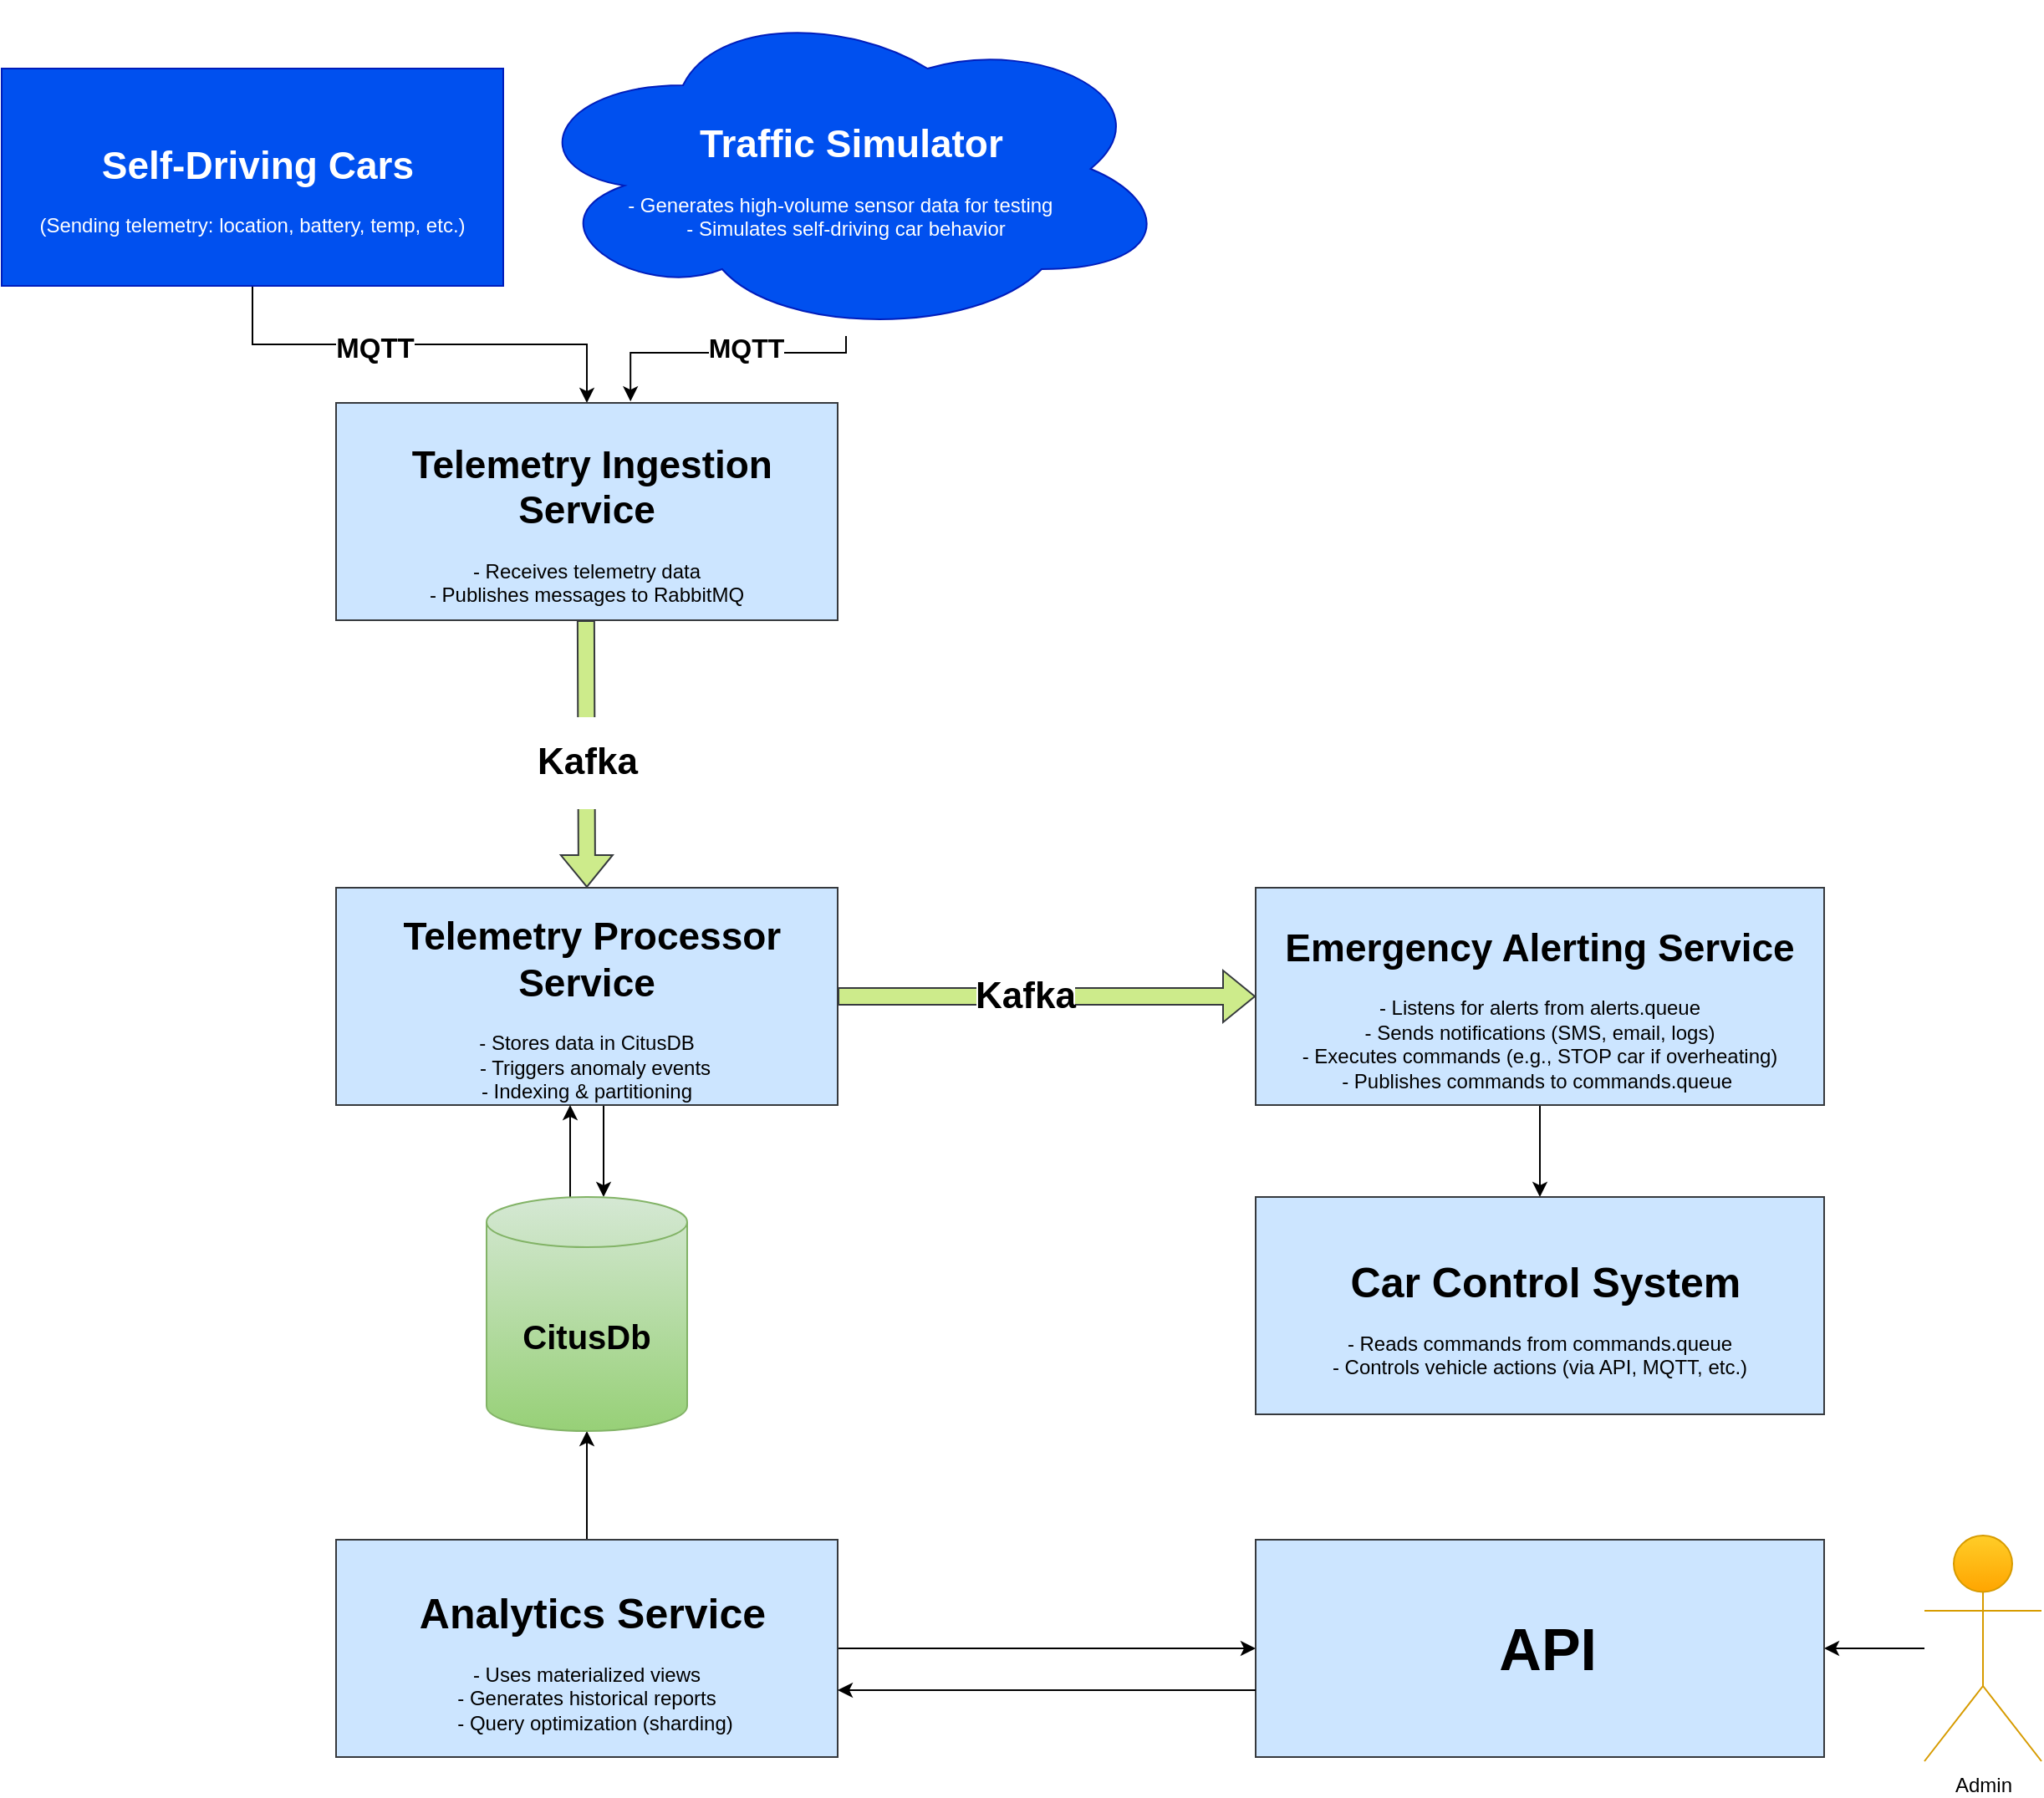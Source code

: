 <mxfile version="26.1.3">
  <diagram name="Overview" id="d5gEy8-BLkr8adyJ2Oli">
    <mxGraphModel dx="1530" dy="904" grid="1" gridSize="10" guides="1" tooltips="1" connect="1" arrows="1" fold="1" page="1" pageScale="1" pageWidth="827" pageHeight="1169" math="0" shadow="0">
      <root>
        <mxCell id="0" />
        <mxCell id="1" parent="0" />
        <mxCell id="CfH5yJDIyVk5vHO6dM0E-5" value="" style="edgeStyle=orthogonalEdgeStyle;rounded=0;orthogonalLoop=1;jettySize=auto;html=1;" parent="1" source="CfH5yJDIyVk5vHO6dM0E-2" target="CfH5yJDIyVk5vHO6dM0E-4" edge="1">
          <mxGeometry relative="1" as="geometry" />
        </mxCell>
        <mxCell id="wO8aZNIX2LMmA1Gr4mB2-2" value="&lt;h2&gt;MQTT&lt;/h2&gt;" style="edgeLabel;html=1;align=center;verticalAlign=middle;resizable=0;points=[];" parent="CfH5yJDIyVk5vHO6dM0E-5" vertex="1" connectable="0">
          <mxGeometry x="-0.2" y="-2" relative="1" as="geometry">
            <mxPoint as="offset" />
          </mxGeometry>
        </mxCell>
        <mxCell id="CfH5yJDIyVk5vHO6dM0E-2" value="&lt;h2&gt;&lt;font style=&quot;font-size: 23px;&quot;&gt;&amp;nbsp;Self-Driving Cars&lt;/font&gt;&lt;/h2&gt;&amp;nbsp;(Sending telemetry: location, battery, temp, etc.)&amp;nbsp;" style="rounded=0;whiteSpace=wrap;html=1;fillColor=#0050ef;fontColor=#ffffff;strokeColor=#001DBC;" parent="1" vertex="1">
          <mxGeometry x="110" y="50" width="300" height="130" as="geometry" />
        </mxCell>
        <mxCell id="CfH5yJDIyVk5vHO6dM0E-4" value="&lt;h2&gt;&lt;font style=&quot;font-size: 23px;&quot;&gt;&amp;nbsp;Telemetry Ingestion Service&lt;/font&gt;&lt;/h2&gt;- Receives telemetry data&lt;div&gt;-&amp;nbsp;Publishes messages to RabbitMQ&lt;/div&gt;" style="rounded=0;whiteSpace=wrap;html=1;fillColor=#cce5ff;strokeColor=#36393d;" parent="1" vertex="1">
          <mxGeometry x="310" y="250" width="300" height="130" as="geometry" />
        </mxCell>
        <mxCell id="CfH5yJDIyVk5vHO6dM0E-8" value="&lt;h2&gt;&lt;font style=&quot;font-size: 23px;&quot;&gt;&amp;nbsp;Traffic Simulator&lt;/font&gt;&lt;/h2&gt;- Generates high-volume sensor data for testing&amp;nbsp;&amp;nbsp;&lt;br&gt;- Simulates self-driving car behavior" style="ellipse;shape=cloud;whiteSpace=wrap;html=1;fillColor=#0050ef;strokeColor=#001DBC;fontColor=#ffffff;" parent="1" vertex="1">
          <mxGeometry x="420" y="10" width="390" height="200" as="geometry" />
        </mxCell>
        <mxCell id="iwOI1-6Wy1DFqGVwUgVn-3" value="" style="edgeStyle=orthogonalEdgeStyle;rounded=0;orthogonalLoop=1;jettySize=auto;html=1;" parent="1" source="CfH5yJDIyVk5vHO6dM0E-10" target="iwOI1-6Wy1DFqGVwUgVn-1" edge="1">
          <mxGeometry relative="1" as="geometry">
            <Array as="points">
              <mxPoint x="470" y="700" />
              <mxPoint x="470" y="700" />
            </Array>
          </mxGeometry>
        </mxCell>
        <mxCell id="CfH5yJDIyVk5vHO6dM0E-10" value="&lt;h2&gt;&lt;font style=&quot;font-size: 23px;&quot;&gt;&amp;nbsp;Telemetry Processor Service&lt;/font&gt;&lt;/h2&gt;&lt;div&gt;- Stores data in CitusDB&lt;/div&gt;&lt;div&gt;&amp;nbsp; &amp;nbsp;- Triggers anomaly events&lt;/div&gt;&lt;div&gt;- Indexing &amp;amp; partitioning&lt;/div&gt;" style="rounded=0;whiteSpace=wrap;html=1;fillColor=#cce5ff;strokeColor=#36393d;" parent="1" vertex="1">
          <mxGeometry x="310" y="540" width="300" height="130" as="geometry" />
        </mxCell>
        <mxCell id="iwOI1-6Wy1DFqGVwUgVn-4" value="" style="edgeStyle=orthogonalEdgeStyle;rounded=0;orthogonalLoop=1;jettySize=auto;html=1;" parent="1" source="CfH5yJDIyVk5vHO6dM0E-12" target="iwOI1-6Wy1DFqGVwUgVn-1" edge="1">
          <mxGeometry relative="1" as="geometry" />
        </mxCell>
        <mxCell id="U6AiqkIEml8v_UB4YjZV-4" style="edgeStyle=orthogonalEdgeStyle;rounded=0;orthogonalLoop=1;jettySize=auto;html=1;entryX=0;entryY=0.5;entryDx=0;entryDy=0;" edge="1" parent="1" source="CfH5yJDIyVk5vHO6dM0E-12" target="iwOI1-6Wy1DFqGVwUgVn-9">
          <mxGeometry relative="1" as="geometry" />
        </mxCell>
        <mxCell id="CfH5yJDIyVk5vHO6dM0E-12" value="&lt;h2&gt;&lt;font style=&quot;font-size: 25px;&quot;&gt;&amp;nbsp;Analytics Service&lt;/font&gt;&lt;/h2&gt;&lt;div&gt;&lt;span style=&quot;background-color: transparent; color: light-dark(rgb(0, 0, 0), rgb(255, 255, 255));&quot;&gt;- Uses materialized views&lt;/span&gt;&lt;/div&gt;&lt;div&gt;&lt;span style=&quot;background-color: transparent; color: light-dark(rgb(0, 0, 0), rgb(255, 255, 255));&quot;&gt;- Generates historical reports&lt;/span&gt;&lt;/div&gt;&lt;div&gt;&amp;nbsp; &amp;nbsp;- Query optimization (sharding)&lt;/div&gt;" style="rounded=0;whiteSpace=wrap;html=1;fillColor=#cce5ff;strokeColor=#36393d;" parent="1" vertex="1">
          <mxGeometry x="310" y="930" width="300" height="130" as="geometry" />
        </mxCell>
        <mxCell id="CfH5yJDIyVk5vHO6dM0E-20" value="" style="edgeStyle=orthogonalEdgeStyle;rounded=0;orthogonalLoop=1;jettySize=auto;html=1;" parent="1" source="CfH5yJDIyVk5vHO6dM0E-17" target="CfH5yJDIyVk5vHO6dM0E-19" edge="1">
          <mxGeometry relative="1" as="geometry" />
        </mxCell>
        <mxCell id="CfH5yJDIyVk5vHO6dM0E-17" value="&lt;h2&gt;&lt;font style=&quot;font-size: 23px;&quot;&gt;Emergency Alerting Service&lt;/font&gt;&lt;/h2&gt;- Listens for alerts from alerts.queue&lt;br&gt;- Sends notifications (SMS, email, logs)&lt;br&gt;- Executes commands (e.g., STOP car if overheating)&lt;br&gt;- Publishes commands to commands.queue&amp;nbsp;" style="rounded=0;whiteSpace=wrap;html=1;fillColor=#cce5ff;strokeColor=#36393d;" parent="1" vertex="1">
          <mxGeometry x="860" y="540" width="340" height="130" as="geometry" />
        </mxCell>
        <mxCell id="CfH5yJDIyVk5vHO6dM0E-19" value="&lt;h2&gt;&lt;font style=&quot;font-size: 25px;&quot;&gt;&amp;nbsp;Car Control System&lt;/font&gt;&lt;/h2&gt;- Reads commands from commands.queue&lt;br&gt;- Controls vehicle actions (via API, MQTT, etc.)" style="rounded=0;whiteSpace=wrap;html=1;fillColor=#cce5ff;strokeColor=#36393d;" parent="1" vertex="1">
          <mxGeometry x="860" y="725" width="340" height="130" as="geometry" />
        </mxCell>
        <mxCell id="CfH5yJDIyVk5vHO6dM0E-21" value="" style="shape=flexArrow;endArrow=classic;html=1;rounded=0;entryX=0.5;entryY=0;entryDx=0;entryDy=0;fillColor=#cdeb8b;strokeColor=#36393d;" parent="1" target="CfH5yJDIyVk5vHO6dM0E-10" edge="1">
          <mxGeometry width="50" height="50" relative="1" as="geometry">
            <mxPoint x="459.44" y="380" as="sourcePoint" />
            <mxPoint x="459.44" y="540" as="targetPoint" />
          </mxGeometry>
        </mxCell>
        <mxCell id="CfH5yJDIyVk5vHO6dM0E-22" value="&lt;h1&gt;Kafka&lt;/h1&gt;" style="edgeLabel;html=1;align=center;verticalAlign=middle;resizable=0;points=[];" parent="CfH5yJDIyVk5vHO6dM0E-21" vertex="1" connectable="0">
          <mxGeometry x="-0.221" y="-2" relative="1" as="geometry">
            <mxPoint x="2" y="22" as="offset" />
          </mxGeometry>
        </mxCell>
        <mxCell id="CfH5yJDIyVk5vHO6dM0E-30" value="" style="shape=flexArrow;endArrow=classic;html=1;rounded=0;exitX=1;exitY=0.5;exitDx=0;exitDy=0;entryX=0;entryY=0.5;entryDx=0;entryDy=0;fillColor=#cdeb8b;strokeColor=#36393d;" parent="1" source="CfH5yJDIyVk5vHO6dM0E-10" edge="1" target="CfH5yJDIyVk5vHO6dM0E-17">
          <mxGeometry width="50" height="50" relative="1" as="geometry">
            <mxPoint x="720" y="580" as="sourcePoint" />
            <mxPoint x="850" y="605" as="targetPoint" />
          </mxGeometry>
        </mxCell>
        <mxCell id="CfH5yJDIyVk5vHO6dM0E-31" value="&lt;h1&gt;Kafka&lt;/h1&gt;" style="edgeLabel;html=1;align=center;verticalAlign=middle;resizable=0;points=[];" parent="CfH5yJDIyVk5vHO6dM0E-30" vertex="1" connectable="0">
          <mxGeometry x="-0.221" y="-2" relative="1" as="geometry">
            <mxPoint x="14" y="-2" as="offset" />
          </mxGeometry>
        </mxCell>
        <mxCell id="iwOI1-6Wy1DFqGVwUgVn-5" value="" style="edgeStyle=orthogonalEdgeStyle;rounded=0;orthogonalLoop=1;jettySize=auto;html=1;" parent="1" edge="1">
          <mxGeometry relative="1" as="geometry">
            <mxPoint x="450" y="750" as="sourcePoint" />
            <mxPoint x="450" y="670" as="targetPoint" />
          </mxGeometry>
        </mxCell>
        <mxCell id="iwOI1-6Wy1DFqGVwUgVn-1" value="&lt;b&gt;&lt;font style=&quot;font-size: 20px;&quot;&gt;CitusDb&lt;/font&gt;&lt;/b&gt;" style="shape=cylinder3;whiteSpace=wrap;html=1;boundedLbl=1;backgroundOutline=1;size=15;fillColor=#d5e8d4;strokeColor=#82b366;gradientColor=#97d077;" parent="1" vertex="1">
          <mxGeometry x="400" y="725" width="120" height="140" as="geometry" />
        </mxCell>
        <mxCell id="iwOI1-6Wy1DFqGVwUgVn-12" value="" style="edgeStyle=orthogonalEdgeStyle;rounded=0;orthogonalLoop=1;jettySize=auto;html=1;" parent="1" source="iwOI1-6Wy1DFqGVwUgVn-6" target="iwOI1-6Wy1DFqGVwUgVn-9" edge="1">
          <mxGeometry relative="1" as="geometry" />
        </mxCell>
        <mxCell id="iwOI1-6Wy1DFqGVwUgVn-6" value="Admin" style="shape=umlActor;verticalLabelPosition=bottom;verticalAlign=top;html=1;outlineConnect=0;fillColor=#ffcd28;gradientColor=#ffa500;strokeColor=#d79b00;" parent="1" vertex="1">
          <mxGeometry x="1260" y="927.5" width="70" height="135" as="geometry" />
        </mxCell>
        <mxCell id="iwOI1-6Wy1DFqGVwUgVn-9" value="&lt;h2&gt;&lt;span style=&quot;background-color: transparent; color: light-dark(rgb(0, 0, 0), rgb(255, 255, 255));&quot;&gt;&lt;font style=&quot;font-size: 35px;&quot;&gt;&amp;nbsp;API&lt;/font&gt;&lt;/span&gt;&lt;/h2&gt;" style="rounded=0;whiteSpace=wrap;html=1;fillColor=#cce5ff;strokeColor=#36393d;" parent="1" vertex="1">
          <mxGeometry x="860" y="930" width="340" height="130" as="geometry" />
        </mxCell>
        <mxCell id="U6AiqkIEml8v_UB4YjZV-5" style="edgeStyle=orthogonalEdgeStyle;rounded=0;orthogonalLoop=1;jettySize=auto;html=1;entryX=0;entryY=0.5;entryDx=0;entryDy=0;" edge="1" parent="1">
          <mxGeometry relative="1" as="geometry">
            <mxPoint x="860" y="1020" as="sourcePoint" />
            <mxPoint x="610" y="1020" as="targetPoint" />
          </mxGeometry>
        </mxCell>
        <mxCell id="U6AiqkIEml8v_UB4YjZV-7" style="edgeStyle=orthogonalEdgeStyle;rounded=0;orthogonalLoop=1;jettySize=auto;html=1;entryX=0.587;entryY=-0.007;entryDx=0;entryDy=0;entryPerimeter=0;" edge="1" parent="1" source="CfH5yJDIyVk5vHO6dM0E-8" target="CfH5yJDIyVk5vHO6dM0E-4">
          <mxGeometry relative="1" as="geometry">
            <Array as="points">
              <mxPoint x="615" y="220" />
              <mxPoint x="486" y="220" />
            </Array>
          </mxGeometry>
        </mxCell>
        <mxCell id="U6AiqkIEml8v_UB4YjZV-8" value="&lt;b&gt;&lt;font style=&quot;font-size: 16px;&quot;&gt;MQTT&lt;/font&gt;&lt;/b&gt;" style="edgeLabel;html=1;align=center;verticalAlign=middle;resizable=0;points=[];" vertex="1" connectable="0" parent="U6AiqkIEml8v_UB4YjZV-7">
          <mxGeometry x="-0.161" y="-3" relative="1" as="geometry">
            <mxPoint as="offset" />
          </mxGeometry>
        </mxCell>
      </root>
    </mxGraphModel>
  </diagram>
</mxfile>
